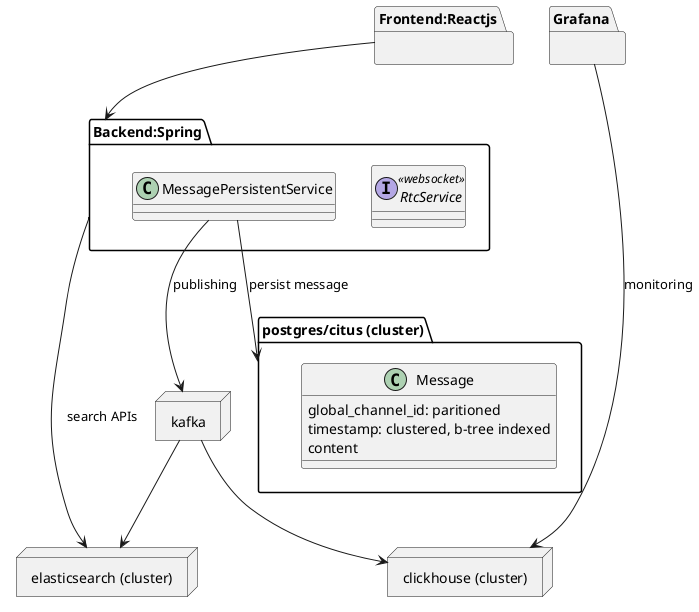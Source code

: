 @startuml

'left to right direction


together {
package Frontend:Reactjs {
}

package Grafana {
}
}

"Frontend:Reactjs" --> "Backend:Spring"

package Backend:Spring {
interface RtcService <<websocket>>

class MessagePersistentService {}

}


MessagePersistentService --> "postgres/citus (cluster)": persist message
MessagePersistentService --> "kafka": publishing


together {
package "postgres/citus (cluster)" {
    class Message {
        global_channel_id: paritioned
        timestamp: clustered, b-tree indexed
        content
        
    }
}

package kafka <<node>> {

}

}

"kafka" --> "clickhouse (cluster)"
"kafka" --> "elasticsearch (cluster)"



together {
    package "clickhouse (cluster)" <<node>> {
    }

    package "elasticsearch (cluster)" <<node>> {
    }
}

"Backend:Spring" --> "elasticsearch (cluster)": search APIs

Grafana --> "clickhouse (cluster)": monitoring

@enduml